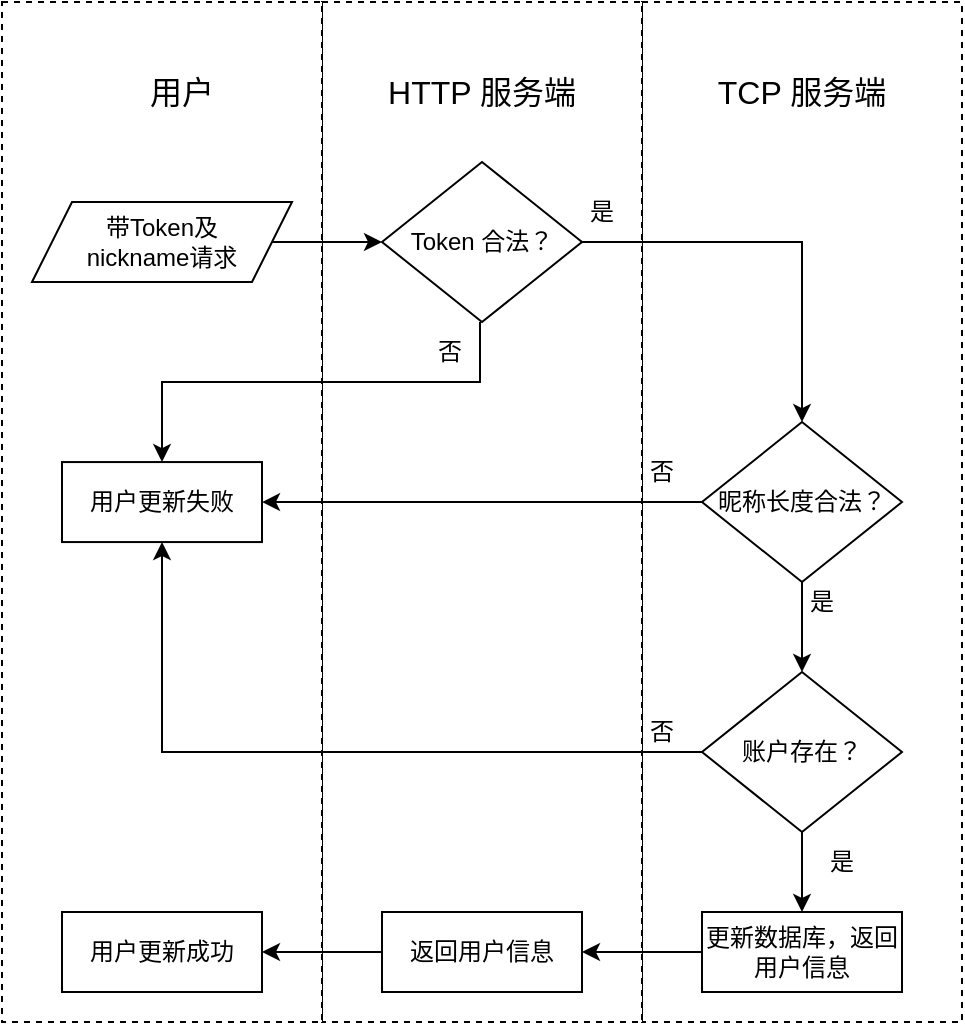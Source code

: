 <mxfile version="20.2.3" type="device"><diagram id="CYAHpoIFdGdZup0Rj7S2" name="第 1 页"><mxGraphModel dx="1002" dy="660" grid="1" gridSize="10" guides="1" tooltips="1" connect="1" arrows="1" fold="1" page="1" pageScale="1" pageWidth="827" pageHeight="1169" math="0" shadow="0"><root><mxCell id="0"/><mxCell id="1" parent="0"/><mxCell id="jS8FDksqpR2VcmP0Acc4-127" value="" style="rounded=0;whiteSpace=wrap;html=1;fontSize=16;dashed=1;" parent="1" vertex="1"><mxGeometry x="480" y="200" width="160" height="510" as="geometry"/></mxCell><mxCell id="jS8FDksqpR2VcmP0Acc4-126" value="" style="rounded=0;whiteSpace=wrap;html=1;fontSize=16;dashed=1;" parent="1" vertex="1"><mxGeometry x="320" y="200" width="160" height="510" as="geometry"/></mxCell><mxCell id="jS8FDksqpR2VcmP0Acc4-125" value="" style="rounded=0;whiteSpace=wrap;html=1;fontSize=16;dashed=1;" parent="1" vertex="1"><mxGeometry x="160" y="200" width="160" height="510" as="geometry"/></mxCell><mxCell id="jS8FDksqpR2VcmP0Acc4-48" value="" style="edgeStyle=orthogonalEdgeStyle;rounded=0;orthogonalLoop=1;jettySize=auto;html=1;" parent="1" source="jS8FDksqpR2VcmP0Acc4-46" edge="1"><mxGeometry relative="1" as="geometry"><mxPoint x="350" y="320" as="targetPoint"/></mxGeometry></mxCell><mxCell id="jS8FDksqpR2VcmP0Acc4-46" value="带Token及&lt;br&gt;nickname请求" style="shape=parallelogram;perimeter=parallelogramPerimeter;whiteSpace=wrap;html=1;fixedSize=1;" parent="1" vertex="1"><mxGeometry x="175" y="300" width="130" height="40" as="geometry"/></mxCell><mxCell id="jS8FDksqpR2VcmP0Acc4-93" value="&lt;font style=&quot;font-size: 16px;&quot;&gt;用户&lt;/font&gt;" style="text;html=1;strokeColor=none;fillColor=none;align=center;verticalAlign=middle;whiteSpace=wrap;rounded=0;" parent="1" vertex="1"><mxGeometry x="220" y="230" width="60" height="30" as="geometry"/></mxCell><mxCell id="jS8FDksqpR2VcmP0Acc4-95" value="&lt;font style=&quot;font-size: 16px;&quot;&gt;HTTP 服务端&lt;/font&gt;" style="text;html=1;strokeColor=none;fillColor=none;align=center;verticalAlign=middle;whiteSpace=wrap;rounded=0;" parent="1" vertex="1"><mxGeometry x="350" y="230" width="100" height="30" as="geometry"/></mxCell><mxCell id="jS8FDksqpR2VcmP0Acc4-98" value="&lt;font style=&quot;font-size: 16px;&quot;&gt;TCP 服务端&lt;/font&gt;" style="text;html=1;strokeColor=none;fillColor=none;align=center;verticalAlign=middle;whiteSpace=wrap;rounded=0;" parent="1" vertex="1"><mxGeometry x="510" y="230" width="100" height="30" as="geometry"/></mxCell><mxCell id="GDbW2-gpIIkp_FhCmN85-4" value="" style="edgeStyle=orthogonalEdgeStyle;rounded=0;orthogonalLoop=1;jettySize=auto;html=1;" edge="1" parent="1" source="ra4ARMaB6CvV8IN7HdQE-1" target="ra4ARMaB6CvV8IN7HdQE-17"><mxGeometry relative="1" as="geometry"/></mxCell><mxCell id="ra4ARMaB6CvV8IN7HdQE-1" value="Token 合法？" style="rhombus;whiteSpace=wrap;html=1;" parent="1" vertex="1"><mxGeometry x="350" y="280" width="100" height="80" as="geometry"/></mxCell><mxCell id="ra4ARMaB6CvV8IN7HdQE-4" value="用户更新失败" style="rounded=0;whiteSpace=wrap;html=1;" parent="1" vertex="1"><mxGeometry x="190" y="430.03" width="100" height="40" as="geometry"/></mxCell><mxCell id="ra4ARMaB6CvV8IN7HdQE-7" style="edgeStyle=orthogonalEdgeStyle;rounded=0;orthogonalLoop=1;jettySize=auto;html=1;exitX=0.75;exitY=0;exitDx=0;exitDy=0;" parent="1" source="ra4ARMaB6CvV8IN7HdQE-6" target="ra4ARMaB6CvV8IN7HdQE-4" edge="1"><mxGeometry relative="1" as="geometry"><Array as="points"><mxPoint x="399" y="390"/><mxPoint x="240" y="390"/></Array></mxGeometry></mxCell><mxCell id="ra4ARMaB6CvV8IN7HdQE-6" value="否" style="text;html=1;strokeColor=none;fillColor=none;align=center;verticalAlign=middle;whiteSpace=wrap;rounded=0;" parent="1" vertex="1"><mxGeometry x="354" y="360" width="60" height="30" as="geometry"/></mxCell><mxCell id="GDbW2-gpIIkp_FhCmN85-5" value="" style="edgeStyle=orthogonalEdgeStyle;rounded=0;orthogonalLoop=1;jettySize=auto;html=1;" edge="1" parent="1" source="ra4ARMaB6CvV8IN7HdQE-17" target="ra4ARMaB6CvV8IN7HdQE-28"><mxGeometry relative="1" as="geometry"/></mxCell><mxCell id="GDbW2-gpIIkp_FhCmN85-12" style="edgeStyle=orthogonalEdgeStyle;rounded=0;orthogonalLoop=1;jettySize=auto;html=1;exitX=0;exitY=0.5;exitDx=0;exitDy=0;entryX=1;entryY=0.5;entryDx=0;entryDy=0;" edge="1" parent="1" source="ra4ARMaB6CvV8IN7HdQE-17" target="ra4ARMaB6CvV8IN7HdQE-4"><mxGeometry relative="1" as="geometry"/></mxCell><mxCell id="ra4ARMaB6CvV8IN7HdQE-17" value="昵称长度合法？" style="rhombus;whiteSpace=wrap;html=1;" parent="1" vertex="1"><mxGeometry x="510" y="410.03" width="100" height="80" as="geometry"/></mxCell><mxCell id="ra4ARMaB6CvV8IN7HdQE-20" value="是" style="text;html=1;strokeColor=none;fillColor=none;align=center;verticalAlign=middle;whiteSpace=wrap;rounded=0;" parent="1" vertex="1"><mxGeometry x="430" y="290" width="60" height="30" as="geometry"/></mxCell><mxCell id="GDbW2-gpIIkp_FhCmN85-11" style="edgeStyle=orthogonalEdgeStyle;rounded=0;orthogonalLoop=1;jettySize=auto;html=1;exitX=0.5;exitY=1;exitDx=0;exitDy=0;entryX=0.5;entryY=0;entryDx=0;entryDy=0;" edge="1" parent="1" source="ra4ARMaB6CvV8IN7HdQE-28" target="ra4ARMaB6CvV8IN7HdQE-34"><mxGeometry relative="1" as="geometry"/></mxCell><mxCell id="GDbW2-gpIIkp_FhCmN85-13" style="edgeStyle=orthogonalEdgeStyle;rounded=0;orthogonalLoop=1;jettySize=auto;html=1;exitX=0;exitY=0.5;exitDx=0;exitDy=0;" edge="1" parent="1" source="ra4ARMaB6CvV8IN7HdQE-28" target="ra4ARMaB6CvV8IN7HdQE-4"><mxGeometry relative="1" as="geometry"/></mxCell><mxCell id="ra4ARMaB6CvV8IN7HdQE-28" value="账户存在？" style="rhombus;whiteSpace=wrap;html=1;" parent="1" vertex="1"><mxGeometry x="510" y="535" width="100" height="80" as="geometry"/></mxCell><mxCell id="ra4ARMaB6CvV8IN7HdQE-38" value="" style="edgeStyle=orthogonalEdgeStyle;rounded=0;orthogonalLoop=1;jettySize=auto;html=1;" parent="1" source="ra4ARMaB6CvV8IN7HdQE-34" target="ra4ARMaB6CvV8IN7HdQE-37" edge="1"><mxGeometry relative="1" as="geometry"/></mxCell><mxCell id="ra4ARMaB6CvV8IN7HdQE-34" value="更新数据库，返回用户信息" style="rounded=0;whiteSpace=wrap;html=1;" parent="1" vertex="1"><mxGeometry x="510" y="655" width="100" height="40" as="geometry"/></mxCell><mxCell id="ra4ARMaB6CvV8IN7HdQE-36" value="是" style="text;html=1;strokeColor=none;fillColor=none;align=center;verticalAlign=middle;whiteSpace=wrap;rounded=0;" parent="1" vertex="1"><mxGeometry x="550" y="615" width="60" height="30" as="geometry"/></mxCell><mxCell id="ra4ARMaB6CvV8IN7HdQE-40" value="" style="edgeStyle=orthogonalEdgeStyle;rounded=0;orthogonalLoop=1;jettySize=auto;html=1;" parent="1" source="ra4ARMaB6CvV8IN7HdQE-37" target="ra4ARMaB6CvV8IN7HdQE-39" edge="1"><mxGeometry relative="1" as="geometry"/></mxCell><mxCell id="ra4ARMaB6CvV8IN7HdQE-37" value="返回用户信息" style="rounded=0;whiteSpace=wrap;html=1;" parent="1" vertex="1"><mxGeometry x="350" y="655" width="100" height="40" as="geometry"/></mxCell><mxCell id="ra4ARMaB6CvV8IN7HdQE-39" value="用户更新成功" style="rounded=0;whiteSpace=wrap;html=1;" parent="1" vertex="1"><mxGeometry x="190" y="655" width="100" height="40" as="geometry"/></mxCell><mxCell id="GDbW2-gpIIkp_FhCmN85-8" value="否" style="text;html=1;strokeColor=none;fillColor=none;align=center;verticalAlign=middle;whiteSpace=wrap;rounded=0;" vertex="1" parent="1"><mxGeometry x="460" y="420" width="60" height="30" as="geometry"/></mxCell><mxCell id="GDbW2-gpIIkp_FhCmN85-9" value="是" style="text;html=1;strokeColor=none;fillColor=none;align=center;verticalAlign=middle;whiteSpace=wrap;rounded=0;" vertex="1" parent="1"><mxGeometry x="540" y="485" width="60" height="30" as="geometry"/></mxCell><mxCell id="GDbW2-gpIIkp_FhCmN85-14" value="否" style="text;html=1;strokeColor=none;fillColor=none;align=center;verticalAlign=middle;whiteSpace=wrap;rounded=0;" vertex="1" parent="1"><mxGeometry x="460" y="550" width="60" height="30" as="geometry"/></mxCell></root></mxGraphModel></diagram></mxfile>